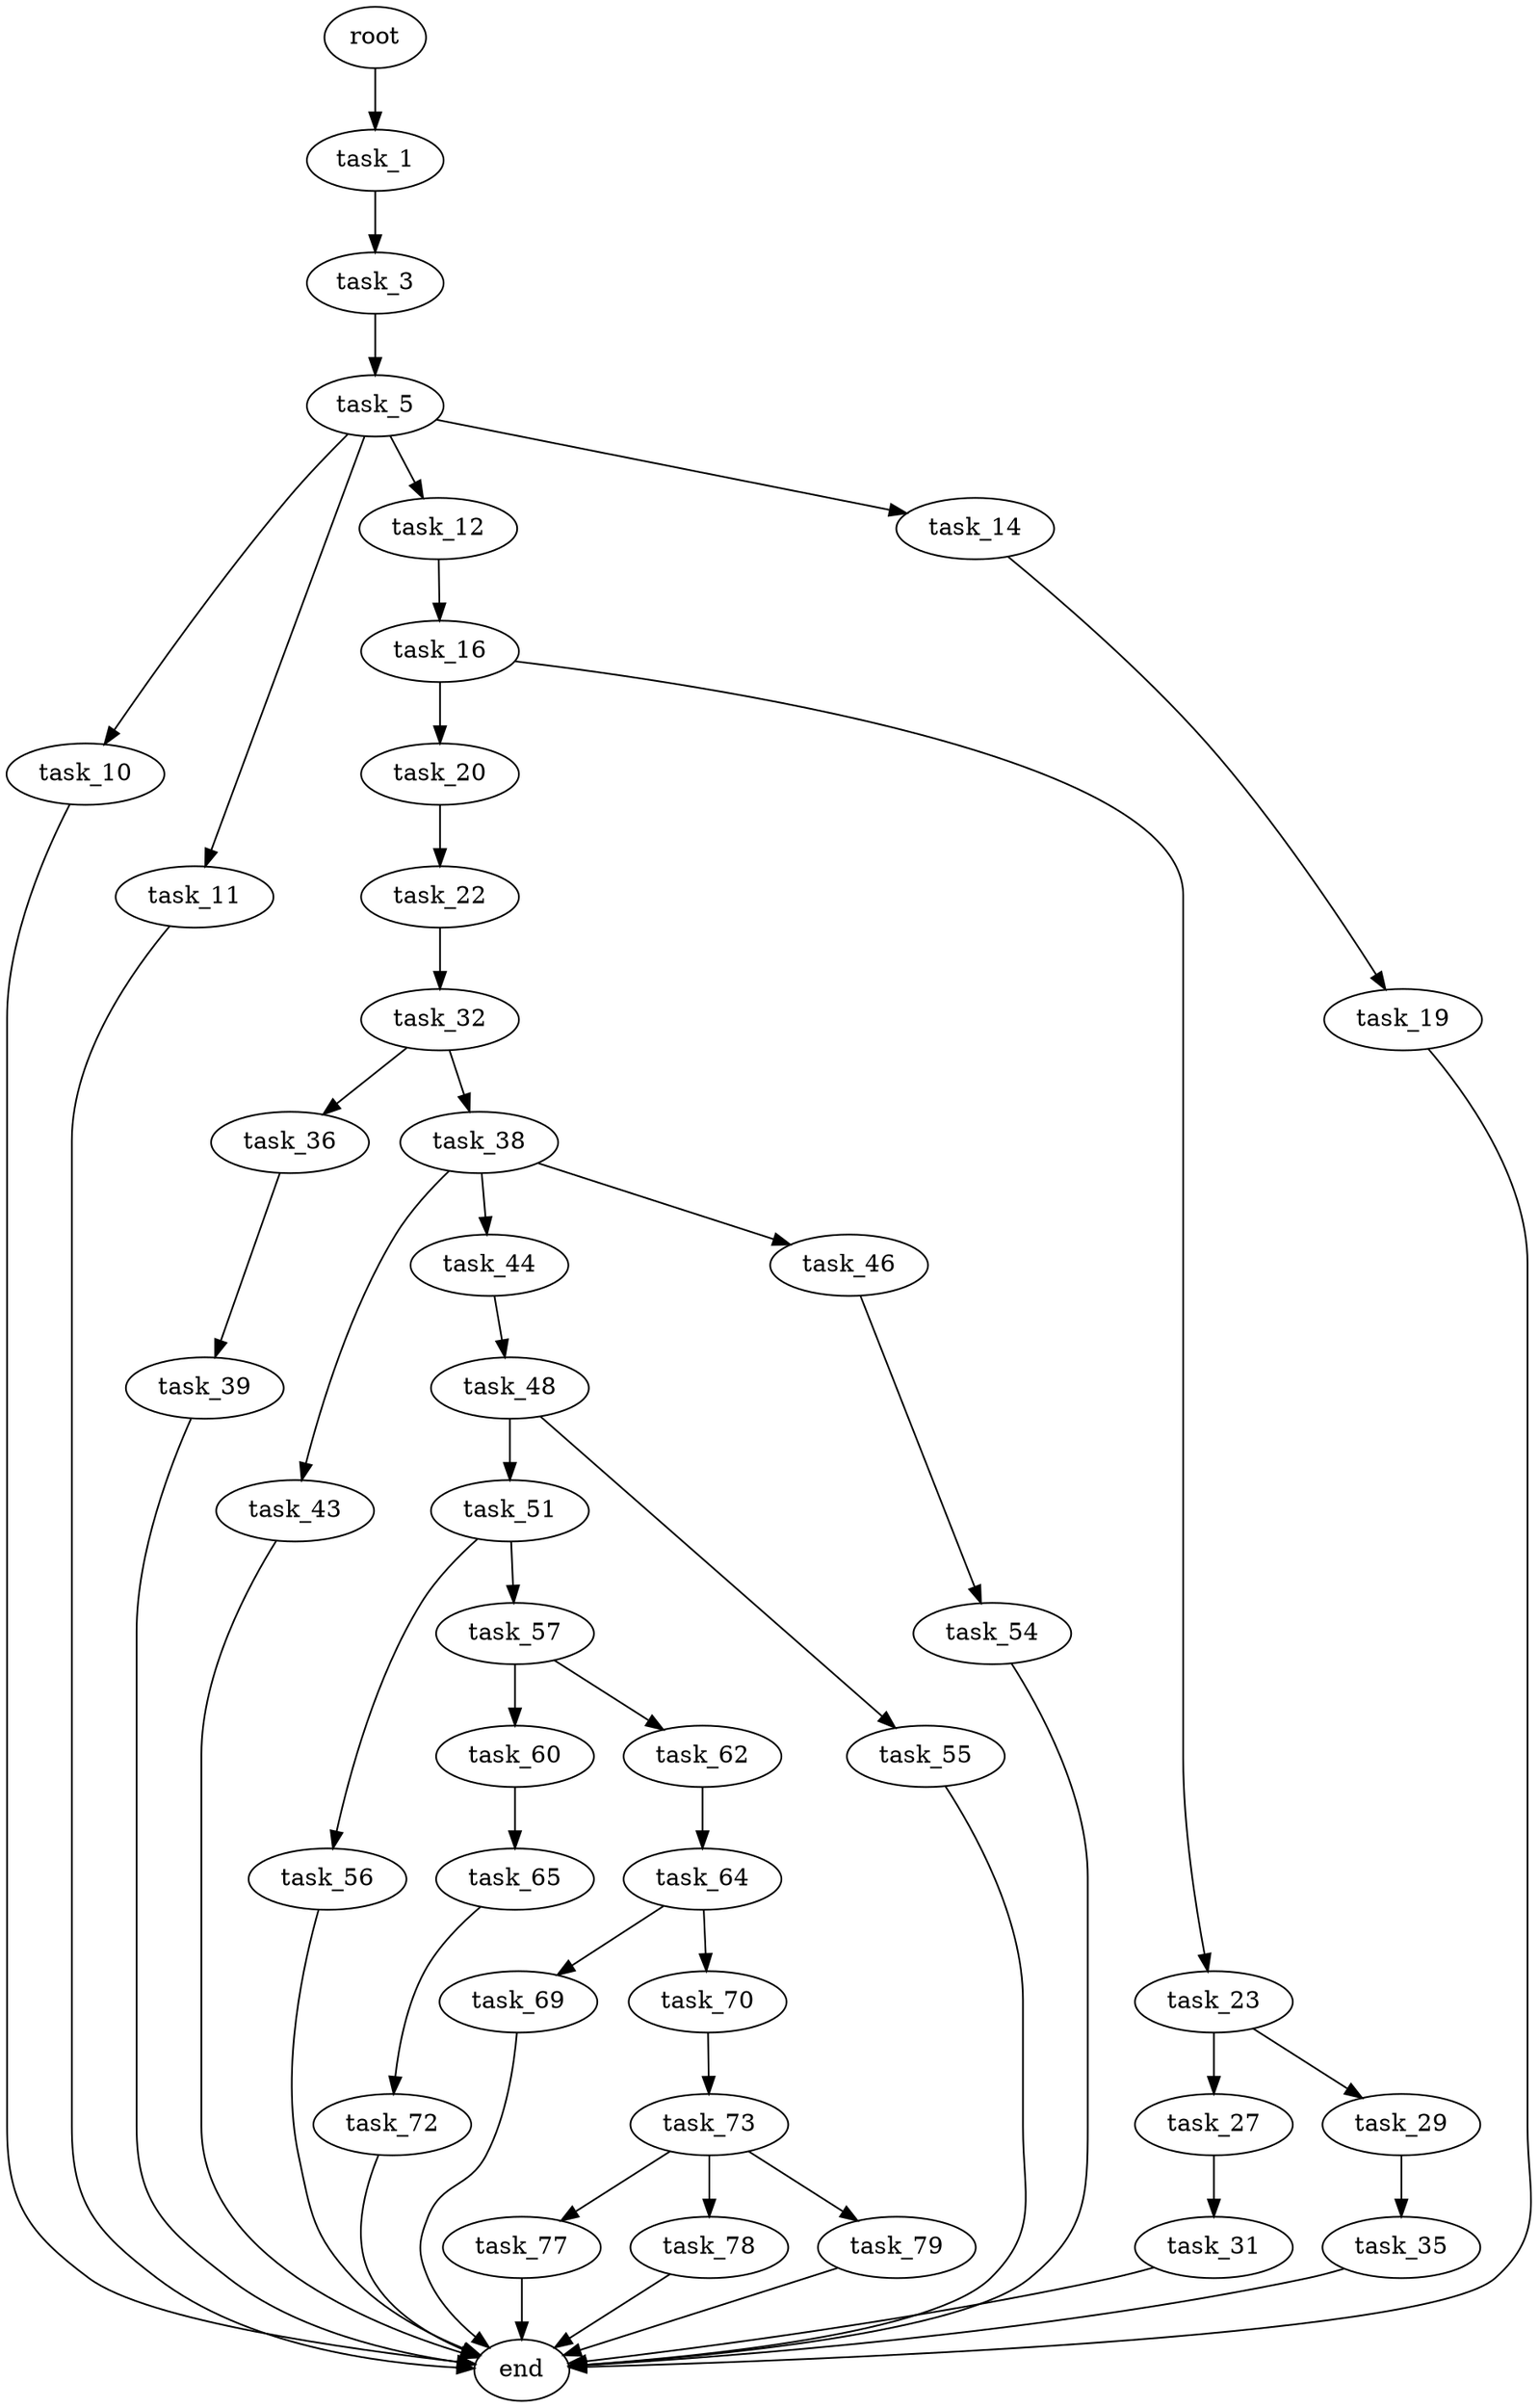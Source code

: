 digraph G {
  root [size="0.000000"];
  task_1 [size="782757789696.000000"];
  task_3 [size="231928233984.000000"];
  task_5 [size="68719476736.000000"];
  task_10 [size="15770615390.000000"];
  task_11 [size="351930395981.000000"];
  task_12 [size="8589934592.000000"];
  task_14 [size="549755813888.000000"];
  task_16 [size="917516997.000000"];
  task_19 [size="549755813888.000000"];
  task_20 [size="1967986673.000000"];
  task_22 [size="782757789696.000000"];
  task_23 [size="210348699695.000000"];
  task_27 [size="109752629737.000000"];
  task_29 [size="782757789696.000000"];
  task_31 [size="175759810521.000000"];
  task_32 [size="549755813888.000000"];
  task_35 [size="752949282902.000000"];
  task_36 [size="5843151943.000000"];
  task_38 [size="368293445632.000000"];
  task_39 [size="1073741824000.000000"];
  task_43 [size="400808458654.000000"];
  task_44 [size="549755813888.000000"];
  task_46 [size="368293445632.000000"];
  task_48 [size="68719476736.000000"];
  task_51 [size="14571452472.000000"];
  task_54 [size="18462300033.000000"];
  task_55 [size="289441513542.000000"];
  task_56 [size="3629816554.000000"];
  task_57 [size="231928233984.000000"];
  task_60 [size="1007830019.000000"];
  task_62 [size="57587147755.000000"];
  task_64 [size="41168718287.000000"];
  task_65 [size="224876087474.000000"];
  task_69 [size="25769659675.000000"];
  task_70 [size="782757789696.000000"];
  task_72 [size="472807794049.000000"];
  task_73 [size="1681987822.000000"];
  task_77 [size="34608099058.000000"];
  task_78 [size="110519699434.000000"];
  task_79 [size="8589934592.000000"];
  end [size="0.000000"];

  root -> task_1 [size="1.000000"];
  task_1 -> task_3 [size="679477248.000000"];
  task_3 -> task_5 [size="301989888.000000"];
  task_5 -> task_10 [size="134217728.000000"];
  task_5 -> task_11 [size="134217728.000000"];
  task_5 -> task_12 [size="134217728.000000"];
  task_5 -> task_14 [size="134217728.000000"];
  task_10 -> end [size="1.000000"];
  task_11 -> end [size="1.000000"];
  task_12 -> task_16 [size="33554432.000000"];
  task_14 -> task_19 [size="536870912.000000"];
  task_16 -> task_20 [size="33554432.000000"];
  task_16 -> task_23 [size="33554432.000000"];
  task_19 -> end [size="1.000000"];
  task_20 -> task_22 [size="33554432.000000"];
  task_22 -> task_32 [size="679477248.000000"];
  task_23 -> task_27 [size="209715200.000000"];
  task_23 -> task_29 [size="209715200.000000"];
  task_27 -> task_31 [size="75497472.000000"];
  task_29 -> task_35 [size="679477248.000000"];
  task_31 -> end [size="1.000000"];
  task_32 -> task_36 [size="536870912.000000"];
  task_32 -> task_38 [size="536870912.000000"];
  task_35 -> end [size="1.000000"];
  task_36 -> task_39 [size="134217728.000000"];
  task_38 -> task_43 [size="411041792.000000"];
  task_38 -> task_44 [size="411041792.000000"];
  task_38 -> task_46 [size="411041792.000000"];
  task_39 -> end [size="1.000000"];
  task_43 -> end [size="1.000000"];
  task_44 -> task_48 [size="536870912.000000"];
  task_46 -> task_54 [size="411041792.000000"];
  task_48 -> task_51 [size="134217728.000000"];
  task_48 -> task_55 [size="134217728.000000"];
  task_51 -> task_56 [size="33554432.000000"];
  task_51 -> task_57 [size="33554432.000000"];
  task_54 -> end [size="1.000000"];
  task_55 -> end [size="1.000000"];
  task_56 -> end [size="1.000000"];
  task_57 -> task_60 [size="301989888.000000"];
  task_57 -> task_62 [size="301989888.000000"];
  task_60 -> task_65 [size="75497472.000000"];
  task_62 -> task_64 [size="134217728.000000"];
  task_64 -> task_69 [size="679477248.000000"];
  task_64 -> task_70 [size="679477248.000000"];
  task_65 -> task_72 [size="411041792.000000"];
  task_69 -> end [size="1.000000"];
  task_70 -> task_73 [size="679477248.000000"];
  task_72 -> end [size="1.000000"];
  task_73 -> task_77 [size="33554432.000000"];
  task_73 -> task_78 [size="33554432.000000"];
  task_73 -> task_79 [size="33554432.000000"];
  task_77 -> end [size="1.000000"];
  task_78 -> end [size="1.000000"];
  task_79 -> end [size="1.000000"];
}
